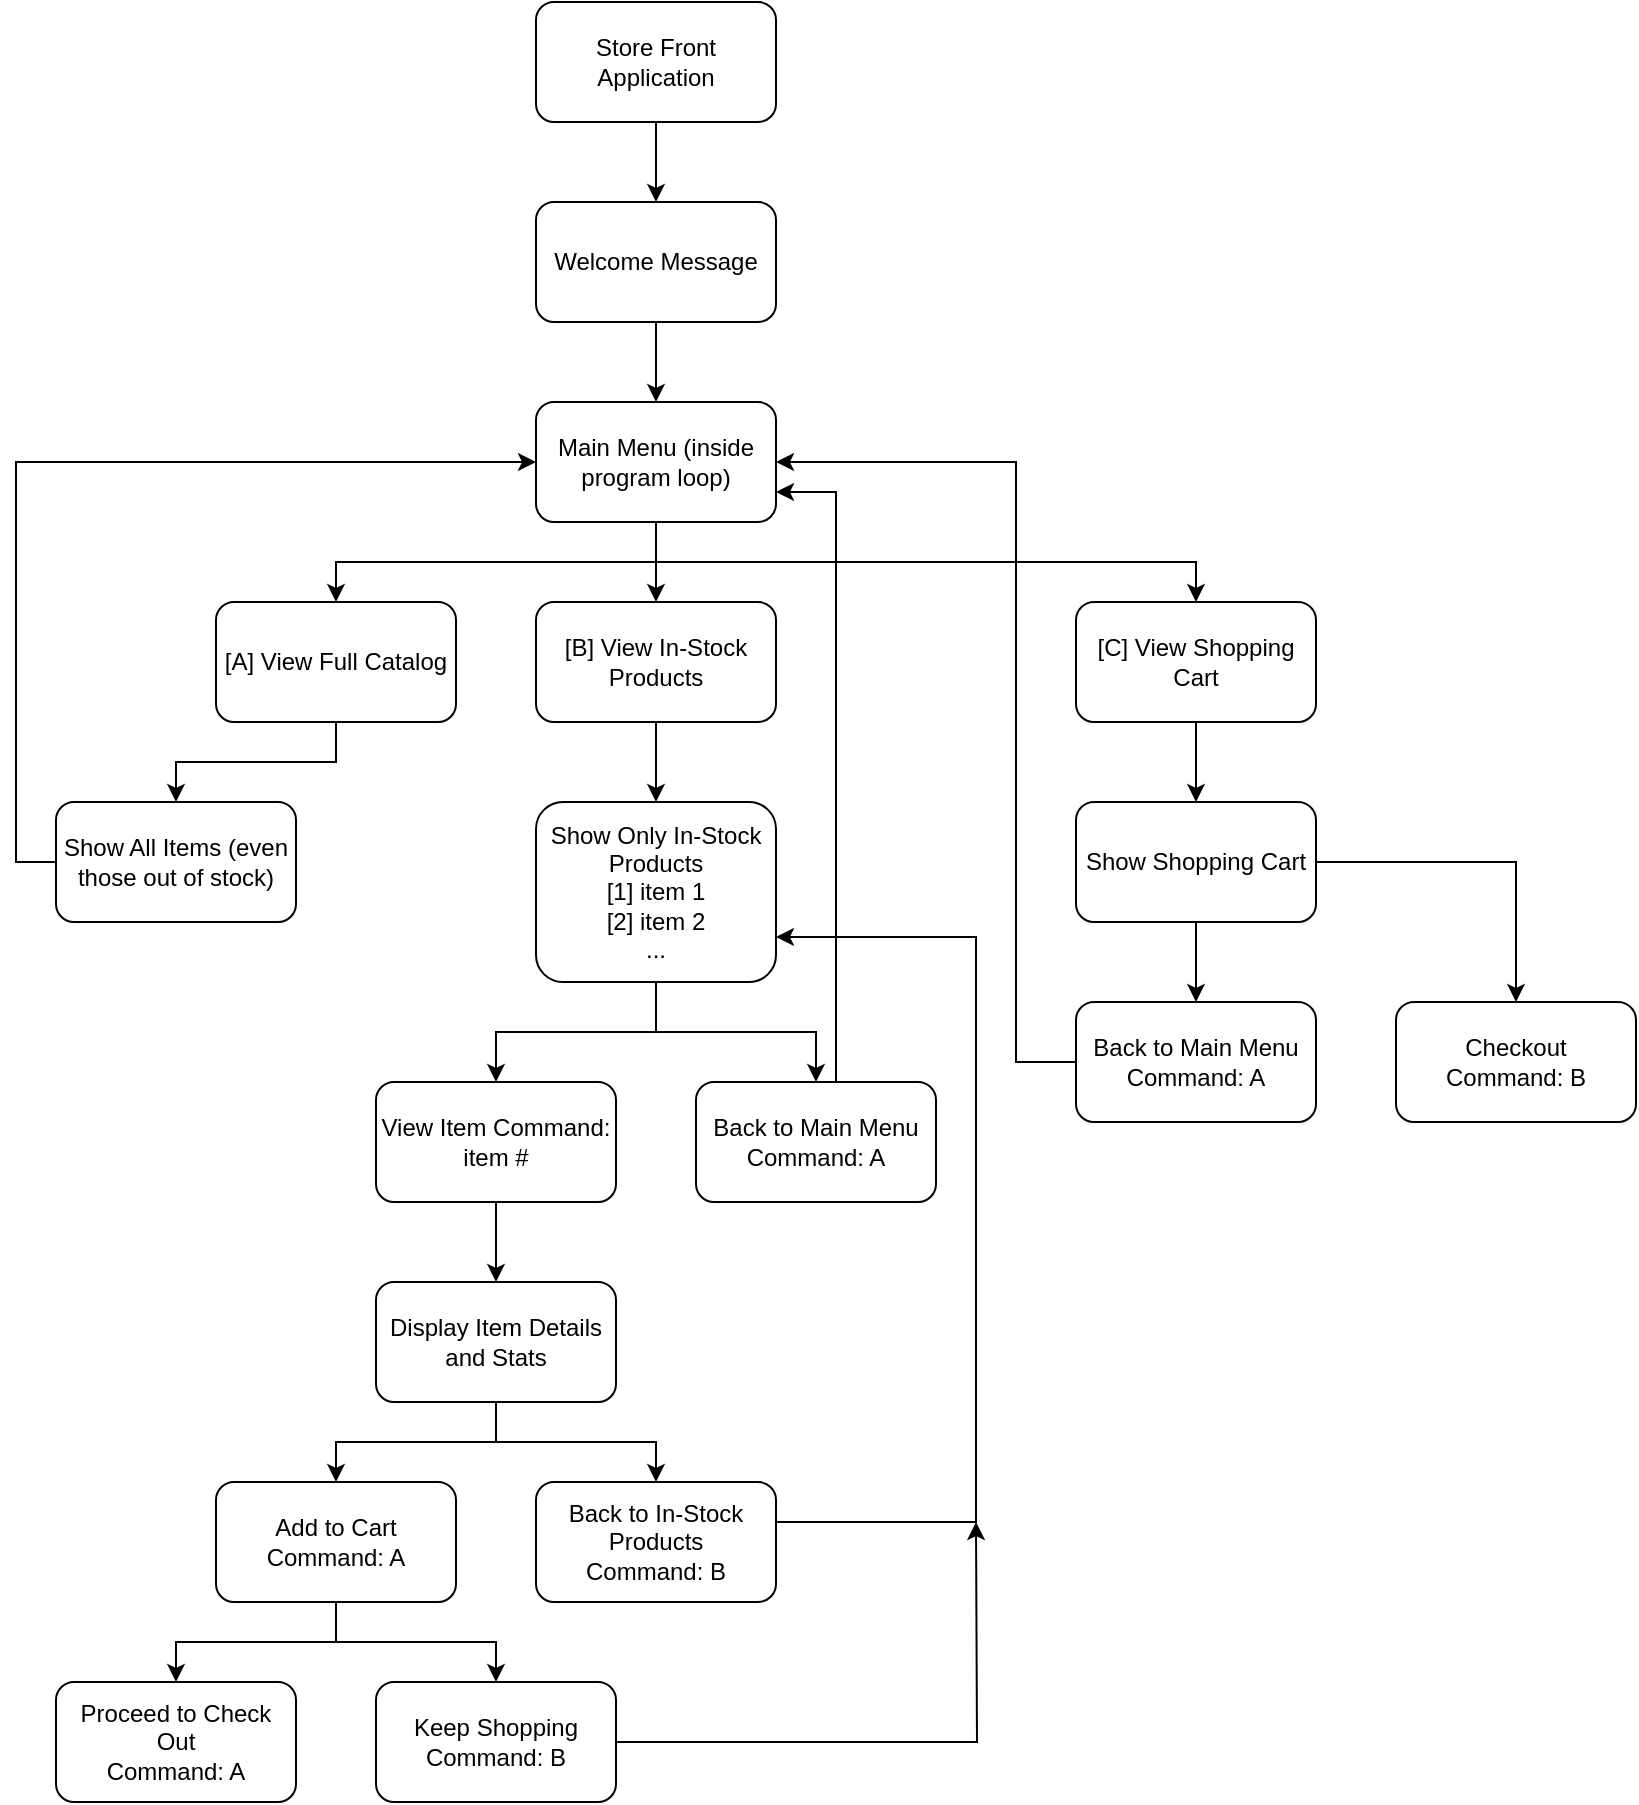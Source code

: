 <mxfile version="21.7.4" type="device">
  <diagram name="StoreFront" id="F5H7FwwVsMKd3ULcCo0r">
    <mxGraphModel dx="1598" dy="2300" grid="1" gridSize="10" guides="1" tooltips="1" connect="1" arrows="1" fold="1" page="1" pageScale="1" pageWidth="850" pageHeight="1100" math="0" shadow="0">
      <root>
        <mxCell id="0" />
        <mxCell id="1" parent="0" />
        <mxCell id="598ATrLCapaZfz47DnX5-14" style="edgeStyle=orthogonalEdgeStyle;rounded=0;orthogonalLoop=1;jettySize=auto;html=1;entryX=0.5;entryY=0;entryDx=0;entryDy=0;" edge="1" parent="1" source="598ATrLCapaZfz47DnX5-1" target="598ATrLCapaZfz47DnX5-13">
          <mxGeometry relative="1" as="geometry" />
        </mxCell>
        <mxCell id="598ATrLCapaZfz47DnX5-1" value="Store Front Application" style="rounded=1;whiteSpace=wrap;html=1;" vertex="1" parent="1">
          <mxGeometry x="200" y="-60" width="120" height="60" as="geometry" />
        </mxCell>
        <mxCell id="598ATrLCapaZfz47DnX5-6" style="edgeStyle=orthogonalEdgeStyle;rounded=0;orthogonalLoop=1;jettySize=auto;html=1;entryX=0.5;entryY=0;entryDx=0;entryDy=0;" edge="1" parent="1" source="598ATrLCapaZfz47DnX5-2" target="598ATrLCapaZfz47DnX5-3">
          <mxGeometry relative="1" as="geometry">
            <Array as="points">
              <mxPoint x="260" y="220" />
              <mxPoint x="100" y="220" />
            </Array>
          </mxGeometry>
        </mxCell>
        <mxCell id="598ATrLCapaZfz47DnX5-7" style="edgeStyle=orthogonalEdgeStyle;rounded=0;orthogonalLoop=1;jettySize=auto;html=1;entryX=0.5;entryY=0;entryDx=0;entryDy=0;" edge="1" parent="1" source="598ATrLCapaZfz47DnX5-2" target="598ATrLCapaZfz47DnX5-4">
          <mxGeometry relative="1" as="geometry" />
        </mxCell>
        <mxCell id="598ATrLCapaZfz47DnX5-12" style="edgeStyle=orthogonalEdgeStyle;rounded=0;orthogonalLoop=1;jettySize=auto;html=1;entryX=0.5;entryY=0;entryDx=0;entryDy=0;" edge="1" parent="1" source="598ATrLCapaZfz47DnX5-2" target="598ATrLCapaZfz47DnX5-11">
          <mxGeometry relative="1" as="geometry">
            <Array as="points">
              <mxPoint x="260" y="220" />
              <mxPoint x="530" y="220" />
            </Array>
          </mxGeometry>
        </mxCell>
        <mxCell id="598ATrLCapaZfz47DnX5-2" value="Main Menu (inside program loop)" style="rounded=1;whiteSpace=wrap;html=1;" vertex="1" parent="1">
          <mxGeometry x="200" y="140" width="120" height="60" as="geometry" />
        </mxCell>
        <mxCell id="598ATrLCapaZfz47DnX5-9" style="edgeStyle=orthogonalEdgeStyle;rounded=0;orthogonalLoop=1;jettySize=auto;html=1;entryX=0.5;entryY=0;entryDx=0;entryDy=0;" edge="1" parent="1" source="598ATrLCapaZfz47DnX5-3" target="598ATrLCapaZfz47DnX5-8">
          <mxGeometry relative="1" as="geometry" />
        </mxCell>
        <mxCell id="598ATrLCapaZfz47DnX5-3" value="[A] View Full Catalog" style="rounded=1;whiteSpace=wrap;html=1;" vertex="1" parent="1">
          <mxGeometry x="40" y="240" width="120" height="60" as="geometry" />
        </mxCell>
        <mxCell id="598ATrLCapaZfz47DnX5-18" style="edgeStyle=orthogonalEdgeStyle;rounded=0;orthogonalLoop=1;jettySize=auto;html=1;entryX=0.5;entryY=0;entryDx=0;entryDy=0;" edge="1" parent="1" source="598ATrLCapaZfz47DnX5-4" target="598ATrLCapaZfz47DnX5-17">
          <mxGeometry relative="1" as="geometry" />
        </mxCell>
        <mxCell id="598ATrLCapaZfz47DnX5-4" value="[B] View In-Stock Products" style="rounded=1;whiteSpace=wrap;html=1;" vertex="1" parent="1">
          <mxGeometry x="200" y="240" width="120" height="60" as="geometry" />
        </mxCell>
        <mxCell id="598ATrLCapaZfz47DnX5-16" style="edgeStyle=orthogonalEdgeStyle;rounded=0;orthogonalLoop=1;jettySize=auto;html=1;entryX=0;entryY=0.5;entryDx=0;entryDy=0;" edge="1" parent="1" source="598ATrLCapaZfz47DnX5-8" target="598ATrLCapaZfz47DnX5-2">
          <mxGeometry relative="1" as="geometry">
            <Array as="points">
              <mxPoint x="-60" y="370" />
              <mxPoint x="-60" y="170" />
            </Array>
          </mxGeometry>
        </mxCell>
        <mxCell id="598ATrLCapaZfz47DnX5-8" value="Show All Items (even those out of stock)" style="rounded=1;whiteSpace=wrap;html=1;" vertex="1" parent="1">
          <mxGeometry x="-40" y="340" width="120" height="60" as="geometry" />
        </mxCell>
        <mxCell id="598ATrLCapaZfz47DnX5-38" style="edgeStyle=orthogonalEdgeStyle;rounded=0;orthogonalLoop=1;jettySize=auto;html=1;entryX=0.5;entryY=0;entryDx=0;entryDy=0;" edge="1" parent="1" source="598ATrLCapaZfz47DnX5-11" target="598ATrLCapaZfz47DnX5-36">
          <mxGeometry relative="1" as="geometry" />
        </mxCell>
        <mxCell id="598ATrLCapaZfz47DnX5-11" value="[C] View Shopping Cart" style="rounded=1;whiteSpace=wrap;html=1;" vertex="1" parent="1">
          <mxGeometry x="470" y="240" width="120" height="60" as="geometry" />
        </mxCell>
        <mxCell id="598ATrLCapaZfz47DnX5-15" style="edgeStyle=orthogonalEdgeStyle;rounded=0;orthogonalLoop=1;jettySize=auto;html=1;entryX=0.5;entryY=0;entryDx=0;entryDy=0;" edge="1" parent="1" source="598ATrLCapaZfz47DnX5-13" target="598ATrLCapaZfz47DnX5-2">
          <mxGeometry relative="1" as="geometry" />
        </mxCell>
        <mxCell id="598ATrLCapaZfz47DnX5-13" value="Welcome Message" style="rounded=1;whiteSpace=wrap;html=1;" vertex="1" parent="1">
          <mxGeometry x="200" y="40" width="120" height="60" as="geometry" />
        </mxCell>
        <mxCell id="598ATrLCapaZfz47DnX5-25" style="edgeStyle=orthogonalEdgeStyle;rounded=0;orthogonalLoop=1;jettySize=auto;html=1;entryX=0.5;entryY=0;entryDx=0;entryDy=0;" edge="1" parent="1" source="598ATrLCapaZfz47DnX5-17" target="598ATrLCapaZfz47DnX5-19">
          <mxGeometry relative="1" as="geometry" />
        </mxCell>
        <mxCell id="598ATrLCapaZfz47DnX5-26" style="edgeStyle=orthogonalEdgeStyle;rounded=0;orthogonalLoop=1;jettySize=auto;html=1;entryX=0.5;entryY=0;entryDx=0;entryDy=0;" edge="1" parent="1" source="598ATrLCapaZfz47DnX5-17" target="598ATrLCapaZfz47DnX5-20">
          <mxGeometry relative="1" as="geometry" />
        </mxCell>
        <mxCell id="598ATrLCapaZfz47DnX5-17" value="Show Only In-Stock Products&lt;br&gt;[1] item 1&lt;br&gt;[2] item 2&lt;br&gt;..." style="rounded=1;whiteSpace=wrap;html=1;" vertex="1" parent="1">
          <mxGeometry x="200" y="340" width="120" height="90" as="geometry" />
        </mxCell>
        <mxCell id="598ATrLCapaZfz47DnX5-22" style="edgeStyle=orthogonalEdgeStyle;rounded=0;orthogonalLoop=1;jettySize=auto;html=1;entryX=0.5;entryY=0;entryDx=0;entryDy=0;" edge="1" parent="1" source="598ATrLCapaZfz47DnX5-19" target="598ATrLCapaZfz47DnX5-21">
          <mxGeometry relative="1" as="geometry" />
        </mxCell>
        <mxCell id="598ATrLCapaZfz47DnX5-19" value="View Item Command: item #" style="rounded=1;whiteSpace=wrap;html=1;" vertex="1" parent="1">
          <mxGeometry x="120" y="480" width="120" height="60" as="geometry" />
        </mxCell>
        <mxCell id="598ATrLCapaZfz47DnX5-31" style="edgeStyle=orthogonalEdgeStyle;rounded=0;orthogonalLoop=1;jettySize=auto;html=1;exitX=0.75;exitY=0;exitDx=0;exitDy=0;entryX=1;entryY=0.75;entryDx=0;entryDy=0;" edge="1" parent="1" source="598ATrLCapaZfz47DnX5-20" target="598ATrLCapaZfz47DnX5-2">
          <mxGeometry relative="1" as="geometry">
            <Array as="points">
              <mxPoint x="350" y="480" />
              <mxPoint x="350" y="185" />
            </Array>
          </mxGeometry>
        </mxCell>
        <mxCell id="598ATrLCapaZfz47DnX5-20" value="Back to Main Menu&lt;br&gt;Command: A" style="rounded=1;whiteSpace=wrap;html=1;" vertex="1" parent="1">
          <mxGeometry x="280" y="480" width="120" height="60" as="geometry" />
        </mxCell>
        <mxCell id="598ATrLCapaZfz47DnX5-27" style="edgeStyle=orthogonalEdgeStyle;rounded=0;orthogonalLoop=1;jettySize=auto;html=1;entryX=0.5;entryY=0;entryDx=0;entryDy=0;" edge="1" parent="1" source="598ATrLCapaZfz47DnX5-21" target="598ATrLCapaZfz47DnX5-24">
          <mxGeometry relative="1" as="geometry" />
        </mxCell>
        <mxCell id="598ATrLCapaZfz47DnX5-28" style="edgeStyle=orthogonalEdgeStyle;rounded=0;orthogonalLoop=1;jettySize=auto;html=1;" edge="1" parent="1" source="598ATrLCapaZfz47DnX5-21" target="598ATrLCapaZfz47DnX5-23">
          <mxGeometry relative="1" as="geometry" />
        </mxCell>
        <mxCell id="598ATrLCapaZfz47DnX5-21" value="Display Item Details and Stats" style="rounded=1;whiteSpace=wrap;html=1;" vertex="1" parent="1">
          <mxGeometry x="120" y="580" width="120" height="60" as="geometry" />
        </mxCell>
        <mxCell id="598ATrLCapaZfz47DnX5-34" style="edgeStyle=orthogonalEdgeStyle;rounded=0;orthogonalLoop=1;jettySize=auto;html=1;entryX=0.5;entryY=0;entryDx=0;entryDy=0;" edge="1" parent="1" source="598ATrLCapaZfz47DnX5-23" target="598ATrLCapaZfz47DnX5-32">
          <mxGeometry relative="1" as="geometry" />
        </mxCell>
        <mxCell id="598ATrLCapaZfz47DnX5-35" style="edgeStyle=orthogonalEdgeStyle;rounded=0;orthogonalLoop=1;jettySize=auto;html=1;entryX=0.5;entryY=0;entryDx=0;entryDy=0;" edge="1" parent="1" source="598ATrLCapaZfz47DnX5-23" target="598ATrLCapaZfz47DnX5-33">
          <mxGeometry relative="1" as="geometry" />
        </mxCell>
        <mxCell id="598ATrLCapaZfz47DnX5-23" value="Add to Cart&lt;br&gt;Command: A" style="rounded=1;whiteSpace=wrap;html=1;" vertex="1" parent="1">
          <mxGeometry x="40" y="680" width="120" height="60" as="geometry" />
        </mxCell>
        <mxCell id="598ATrLCapaZfz47DnX5-29" style="edgeStyle=orthogonalEdgeStyle;rounded=0;orthogonalLoop=1;jettySize=auto;html=1;exitX=1;exitY=0.25;exitDx=0;exitDy=0;entryX=1;entryY=0.75;entryDx=0;entryDy=0;" edge="1" parent="1" source="598ATrLCapaZfz47DnX5-24" target="598ATrLCapaZfz47DnX5-17">
          <mxGeometry relative="1" as="geometry">
            <Array as="points">
              <mxPoint x="320" y="700" />
              <mxPoint x="420" y="700" />
              <mxPoint x="420" y="408" />
            </Array>
          </mxGeometry>
        </mxCell>
        <mxCell id="598ATrLCapaZfz47DnX5-24" value="Back to In-Stock Products&lt;br&gt;Command: B" style="rounded=1;whiteSpace=wrap;html=1;" vertex="1" parent="1">
          <mxGeometry x="200" y="680" width="120" height="60" as="geometry" />
        </mxCell>
        <mxCell id="598ATrLCapaZfz47DnX5-32" value="Proceed to Check Out&lt;br&gt;Command: A" style="rounded=1;whiteSpace=wrap;html=1;" vertex="1" parent="1">
          <mxGeometry x="-40" y="780" width="120" height="60" as="geometry" />
        </mxCell>
        <mxCell id="598ATrLCapaZfz47DnX5-44" style="edgeStyle=orthogonalEdgeStyle;rounded=0;orthogonalLoop=1;jettySize=auto;html=1;" edge="1" parent="1" source="598ATrLCapaZfz47DnX5-33">
          <mxGeometry relative="1" as="geometry">
            <mxPoint x="420.0" y="700" as="targetPoint" />
          </mxGeometry>
        </mxCell>
        <mxCell id="598ATrLCapaZfz47DnX5-33" value="Keep Shopping&lt;br&gt;Command: B" style="rounded=1;whiteSpace=wrap;html=1;" vertex="1" parent="1">
          <mxGeometry x="120" y="780" width="120" height="60" as="geometry" />
        </mxCell>
        <mxCell id="598ATrLCapaZfz47DnX5-42" style="edgeStyle=orthogonalEdgeStyle;rounded=0;orthogonalLoop=1;jettySize=auto;html=1;entryX=0.5;entryY=0;entryDx=0;entryDy=0;" edge="1" parent="1" source="598ATrLCapaZfz47DnX5-36" target="598ATrLCapaZfz47DnX5-41">
          <mxGeometry relative="1" as="geometry" />
        </mxCell>
        <mxCell id="598ATrLCapaZfz47DnX5-43" style="edgeStyle=orthogonalEdgeStyle;rounded=0;orthogonalLoop=1;jettySize=auto;html=1;entryX=0.5;entryY=0;entryDx=0;entryDy=0;" edge="1" parent="1" source="598ATrLCapaZfz47DnX5-36" target="598ATrLCapaZfz47DnX5-40">
          <mxGeometry relative="1" as="geometry" />
        </mxCell>
        <mxCell id="598ATrLCapaZfz47DnX5-36" value="Show Shopping Cart" style="rounded=1;whiteSpace=wrap;html=1;" vertex="1" parent="1">
          <mxGeometry x="470" y="340" width="120" height="60" as="geometry" />
        </mxCell>
        <mxCell id="598ATrLCapaZfz47DnX5-45" style="edgeStyle=orthogonalEdgeStyle;rounded=0;orthogonalLoop=1;jettySize=auto;html=1;entryX=1;entryY=0.5;entryDx=0;entryDy=0;" edge="1" parent="1" source="598ATrLCapaZfz47DnX5-40" target="598ATrLCapaZfz47DnX5-2">
          <mxGeometry relative="1" as="geometry">
            <Array as="points">
              <mxPoint x="440" y="470" />
              <mxPoint x="440" y="170" />
            </Array>
          </mxGeometry>
        </mxCell>
        <mxCell id="598ATrLCapaZfz47DnX5-40" value="Back to Main Menu&lt;br&gt;Command: A" style="rounded=1;whiteSpace=wrap;html=1;" vertex="1" parent="1">
          <mxGeometry x="470" y="440" width="120" height="60" as="geometry" />
        </mxCell>
        <mxCell id="598ATrLCapaZfz47DnX5-41" value="Checkout&lt;br&gt;Command: B" style="rounded=1;whiteSpace=wrap;html=1;" vertex="1" parent="1">
          <mxGeometry x="630" y="440" width="120" height="60" as="geometry" />
        </mxCell>
      </root>
    </mxGraphModel>
  </diagram>
</mxfile>
